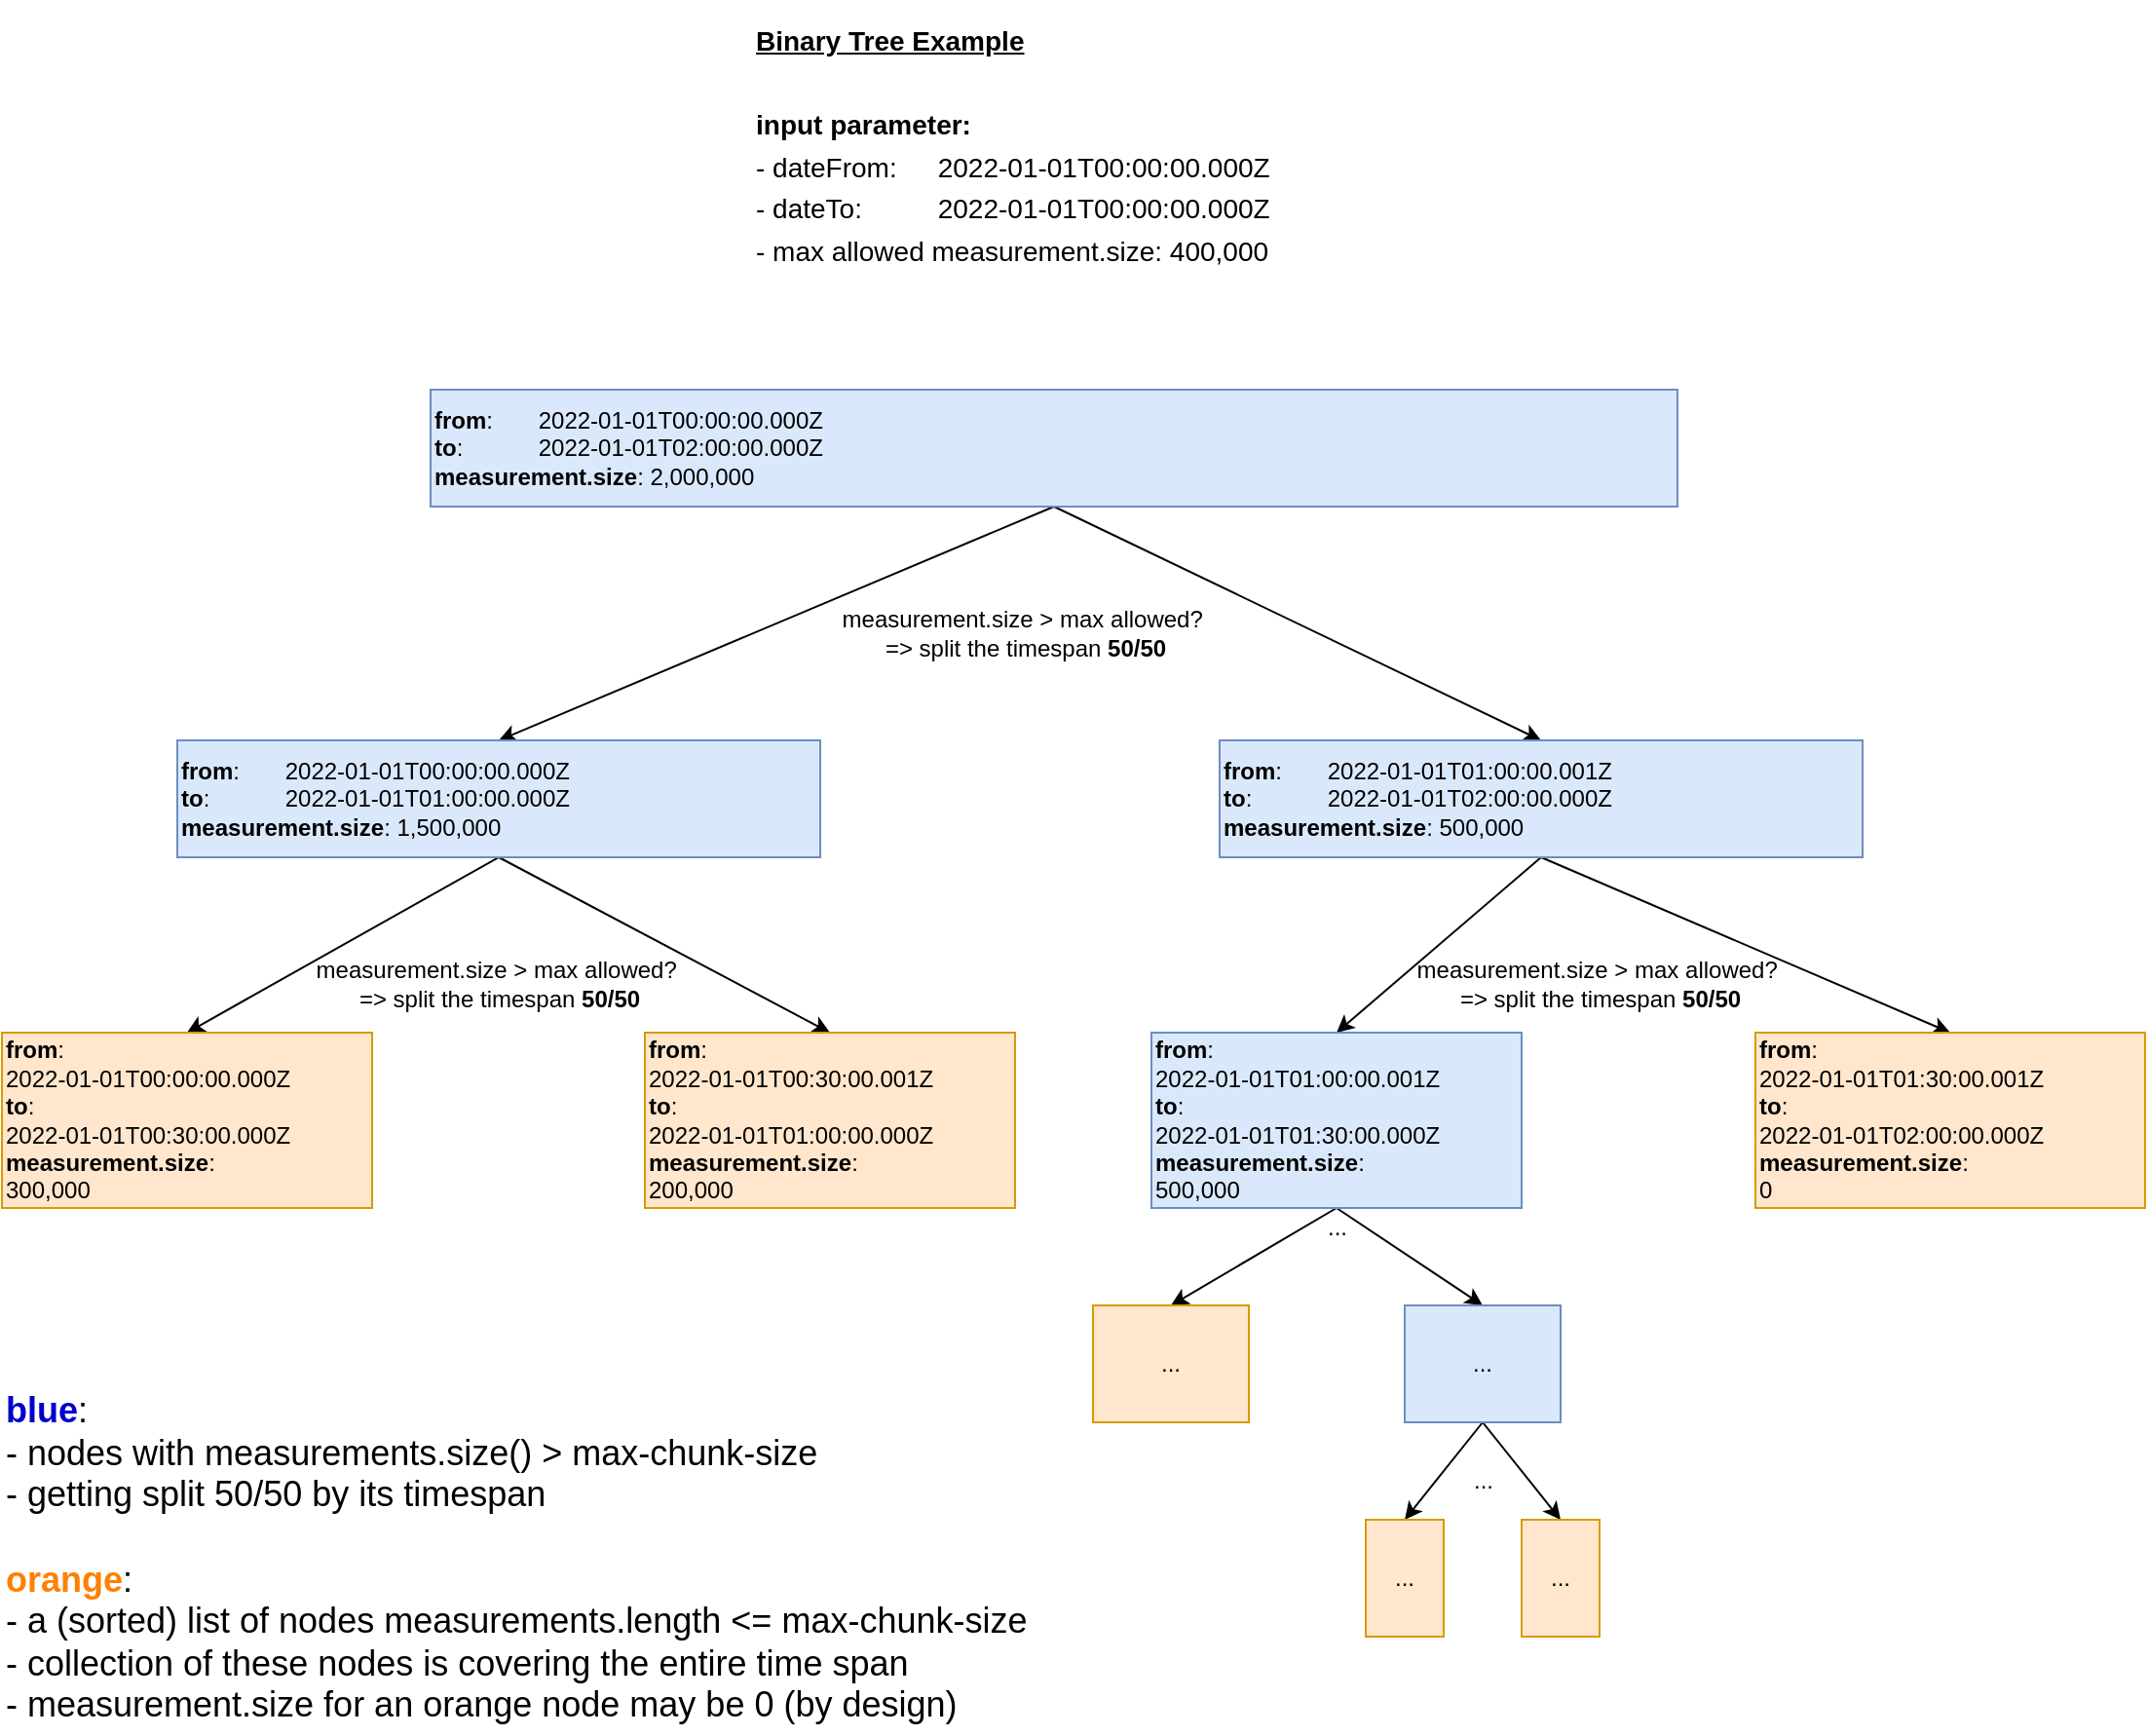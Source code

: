 <mxfile version="15.4.0" type="device"><diagram id="t-wTyLOQHzfkmcSehwAC" name="Page-1"><mxGraphModel dx="3341" dy="2570" grid="1" gridSize="10" guides="1" tooltips="1" connect="1" arrows="1" fold="1" page="1" pageScale="1" pageWidth="827" pageHeight="1169" math="0" shadow="0"><root><mxCell id="0"/><mxCell id="1" parent="0"/><mxCell id="1WDXd55tUuMpTREzT46e-13" style="rounded=0;orthogonalLoop=1;jettySize=auto;html=1;exitX=0.5;exitY=1;exitDx=0;exitDy=0;entryX=0.5;entryY=0;entryDx=0;entryDy=0;" edge="1" parent="1" source="1WDXd55tUuMpTREzT46e-1" target="1WDXd55tUuMpTREzT46e-17"><mxGeometry relative="1" as="geometry"><mxPoint x="560" y="230" as="targetPoint"/></mxGeometry></mxCell><mxCell id="1WDXd55tUuMpTREzT46e-14" style="rounded=0;orthogonalLoop=1;jettySize=auto;html=1;exitX=0.5;exitY=1;exitDx=0;exitDy=0;entryX=0.5;entryY=0;entryDx=0;entryDy=0;" edge="1" parent="1" source="1WDXd55tUuMpTREzT46e-1" target="1WDXd55tUuMpTREzT46e-2"><mxGeometry relative="1" as="geometry"/></mxCell><mxCell id="1WDXd55tUuMpTREzT46e-1" value="&lt;b&gt;from&lt;/b&gt;: &lt;span style=&quot;white-space: pre&quot;&gt;&#9;&lt;/span&gt;2022-01-01T00:00:00.000Z&amp;nbsp;&lt;br&gt;&lt;b&gt;to&lt;/b&gt;: &lt;span style=&quot;white-space: pre&quot;&gt;&#9;&lt;/span&gt;&lt;span style=&quot;white-space: pre&quot;&gt;&#9;&lt;/span&gt;2022-01-01T02:00:00.000Z&lt;br&gt;&lt;b&gt;measurement.size&lt;/b&gt;: 2,000,000" style="rounded=0;whiteSpace=wrap;html=1;fillColor=#dae8fc;strokeColor=#6c8ebf;align=left;" vertex="1" parent="1"><mxGeometry x="110" y="50" width="640" height="60" as="geometry"/></mxCell><mxCell id="1WDXd55tUuMpTREzT46e-23" style="edgeStyle=none;rounded=0;orthogonalLoop=1;jettySize=auto;html=1;exitX=0.5;exitY=1;exitDx=0;exitDy=0;entryX=0.5;entryY=0;entryDx=0;entryDy=0;" edge="1" parent="1" source="1WDXd55tUuMpTREzT46e-2" target="1WDXd55tUuMpTREzT46e-18"><mxGeometry relative="1" as="geometry"/></mxCell><mxCell id="1WDXd55tUuMpTREzT46e-24" style="edgeStyle=none;rounded=0;orthogonalLoop=1;jettySize=auto;html=1;exitX=0.5;exitY=1;exitDx=0;exitDy=0;entryX=0.5;entryY=0;entryDx=0;entryDy=0;" edge="1" parent="1" source="1WDXd55tUuMpTREzT46e-2" target="1WDXd55tUuMpTREzT46e-20"><mxGeometry relative="1" as="geometry"/></mxCell><mxCell id="1WDXd55tUuMpTREzT46e-2" value="&lt;b&gt;from&lt;/b&gt;: &lt;span style=&quot;white-space: pre&quot;&gt;&#9;&lt;/span&gt;2022-01-01T00:00:00.000Z&amp;nbsp;&lt;br&gt;&lt;b&gt;to&lt;/b&gt;: &lt;span style=&quot;white-space: pre&quot;&gt;&#9;&lt;/span&gt;&lt;span style=&quot;white-space: pre&quot;&gt;&#9;&lt;/span&gt;2022-01-01T01:00:00.000Z&lt;br&gt;&lt;b&gt;measurement.size&lt;/b&gt;: 1,500,000" style="rounded=0;whiteSpace=wrap;html=1;fillColor=#dae8fc;strokeColor=#6c8ebf;align=left;" vertex="1" parent="1"><mxGeometry x="-20" y="230" width="330" height="60" as="geometry"/></mxCell><mxCell id="1WDXd55tUuMpTREzT46e-25" style="edgeStyle=none;rounded=0;orthogonalLoop=1;jettySize=auto;html=1;exitX=0.5;exitY=1;exitDx=0;exitDy=0;entryX=0.5;entryY=0;entryDx=0;entryDy=0;" edge="1" parent="1" source="1WDXd55tUuMpTREzT46e-17" target="1WDXd55tUuMpTREzT46e-21"><mxGeometry relative="1" as="geometry"/></mxCell><mxCell id="1WDXd55tUuMpTREzT46e-26" style="edgeStyle=none;rounded=0;orthogonalLoop=1;jettySize=auto;html=1;exitX=0.5;exitY=1;exitDx=0;exitDy=0;entryX=0.5;entryY=0;entryDx=0;entryDy=0;" edge="1" parent="1" source="1WDXd55tUuMpTREzT46e-17" target="1WDXd55tUuMpTREzT46e-22"><mxGeometry relative="1" as="geometry"/></mxCell><mxCell id="1WDXd55tUuMpTREzT46e-17" value="&lt;b&gt;from&lt;/b&gt;: &lt;span style=&quot;white-space: pre&quot;&gt;&#9;&lt;/span&gt;2022-01-01T01:00:00.001Z&amp;nbsp;&lt;br&gt;&lt;b&gt;to&lt;/b&gt;: &lt;span style=&quot;white-space: pre&quot;&gt;&#9;&lt;/span&gt;&lt;span style=&quot;white-space: pre&quot;&gt;&#9;&lt;/span&gt;2022-01-01T02:00:00.000Z&lt;br&gt;&lt;b&gt;measurement.size&lt;/b&gt;: 500,000" style="rounded=0;whiteSpace=wrap;html=1;fillColor=#dae8fc;strokeColor=#6c8ebf;align=left;" vertex="1" parent="1"><mxGeometry x="515" y="230" width="330" height="60" as="geometry"/></mxCell><mxCell id="1WDXd55tUuMpTREzT46e-18" value="&lt;b&gt;from&lt;/b&gt;: &lt;span style=&quot;white-space: pre&quot;&gt;&#9;&lt;/span&gt;&lt;br&gt;2022-01-01T00:00:00.000Z&amp;nbsp;&lt;br&gt;&lt;b&gt;to&lt;/b&gt;: &lt;br&gt;2022-01-01T00:30:00.000Z&lt;br&gt;&lt;b&gt;measurement.size&lt;/b&gt;:&amp;nbsp;&lt;br&gt;300,000" style="rounded=0;whiteSpace=wrap;html=1;fillColor=#ffe6cc;strokeColor=#d79b00;align=left;" vertex="1" parent="1"><mxGeometry x="-110" y="380" width="190" height="90" as="geometry"/></mxCell><mxCell id="1WDXd55tUuMpTREzT46e-20" value="&lt;b&gt;from&lt;/b&gt;: &lt;br&gt;2022-01-01T00:30:00.001Z&amp;nbsp;&lt;br&gt;&lt;b&gt;to&lt;/b&gt;: &lt;br&gt;2022-01-01T01:00:00.000Z&lt;br&gt;&lt;b&gt;measurement.size&lt;/b&gt;:&lt;br&gt;200,000" style="rounded=0;whiteSpace=wrap;html=1;fillColor=#ffe6cc;strokeColor=#d79b00;align=left;" vertex="1" parent="1"><mxGeometry x="220" y="380" width="190" height="90" as="geometry"/></mxCell><mxCell id="1WDXd55tUuMpTREzT46e-32" style="edgeStyle=none;rounded=0;orthogonalLoop=1;jettySize=auto;html=1;exitX=0.5;exitY=1;exitDx=0;exitDy=0;entryX=0.5;entryY=0;entryDx=0;entryDy=0;" edge="1" parent="1" source="1WDXd55tUuMpTREzT46e-21" target="1WDXd55tUuMpTREzT46e-31"><mxGeometry relative="1" as="geometry"/></mxCell><mxCell id="1WDXd55tUuMpTREzT46e-33" style="edgeStyle=none;rounded=0;orthogonalLoop=1;jettySize=auto;html=1;exitX=0.5;exitY=1;exitDx=0;exitDy=0;entryX=0.5;entryY=0;entryDx=0;entryDy=0;" edge="1" parent="1" source="1WDXd55tUuMpTREzT46e-21" target="1WDXd55tUuMpTREzT46e-30"><mxGeometry relative="1" as="geometry"/></mxCell><mxCell id="1WDXd55tUuMpTREzT46e-21" value="&lt;b&gt;from&lt;/b&gt;: &lt;br&gt;2022-01-01T01:00:00.001Z&amp;nbsp;&lt;br&gt;&lt;b&gt;to&lt;/b&gt;: &lt;br&gt;2022-01-01T01:30:00.000Z&lt;br&gt;&lt;b&gt;measurement.size&lt;/b&gt;:&lt;br&gt;500,000" style="rounded=0;whiteSpace=wrap;html=1;fillColor=#dae8fc;strokeColor=#6c8ebf;align=left;" vertex="1" parent="1"><mxGeometry x="480" y="380" width="190" height="90" as="geometry"/></mxCell><mxCell id="1WDXd55tUuMpTREzT46e-22" value="&lt;b&gt;from&lt;/b&gt;: &lt;br&gt;2022-01-01T01:30:00.001Z&amp;nbsp;&lt;br&gt;&lt;b&gt;to&lt;/b&gt;: &lt;br&gt;2022-01-01T02:00:00.000Z&lt;br&gt;&lt;b&gt;measurement.size&lt;/b&gt;:&lt;br&gt;0" style="rounded=0;whiteSpace=wrap;html=1;fillColor=#ffe6cc;strokeColor=#d79b00;align=left;" vertex="1" parent="1"><mxGeometry x="790" y="380" width="200" height="90" as="geometry"/></mxCell><mxCell id="1WDXd55tUuMpTREzT46e-27" value="measurement.size &amp;gt; max allowed?&amp;nbsp;&lt;br&gt;=&amp;gt; split the timespan &lt;b&gt;50/50&lt;/b&gt;" style="text;html=1;align=center;verticalAlign=middle;resizable=0;points=[];autosize=1;strokeColor=none;fillColor=none;" vertex="1" parent="1"><mxGeometry x="315" y="160" width="200" height="30" as="geometry"/></mxCell><mxCell id="1WDXd55tUuMpTREzT46e-30" value="..." style="rounded=0;whiteSpace=wrap;html=1;fillColor=#ffe6cc;strokeColor=#d79b00;" vertex="1" parent="1"><mxGeometry x="450" y="520" width="80" height="60" as="geometry"/></mxCell><mxCell id="1WDXd55tUuMpTREzT46e-36" style="edgeStyle=none;rounded=0;orthogonalLoop=1;jettySize=auto;html=1;exitX=0.5;exitY=1;exitDx=0;exitDy=0;entryX=0.5;entryY=0;entryDx=0;entryDy=0;" edge="1" parent="1" source="1WDXd55tUuMpTREzT46e-31" target="1WDXd55tUuMpTREzT46e-34"><mxGeometry relative="1" as="geometry"/></mxCell><mxCell id="1WDXd55tUuMpTREzT46e-37" style="edgeStyle=none;rounded=0;orthogonalLoop=1;jettySize=auto;html=1;exitX=0.5;exitY=1;exitDx=0;exitDy=0;entryX=0.5;entryY=0;entryDx=0;entryDy=0;" edge="1" parent="1" source="1WDXd55tUuMpTREzT46e-31" target="1WDXd55tUuMpTREzT46e-35"><mxGeometry relative="1" as="geometry"/></mxCell><mxCell id="1WDXd55tUuMpTREzT46e-31" value="..." style="rounded=0;whiteSpace=wrap;html=1;fillColor=#dae8fc;strokeColor=#6c8ebf;" vertex="1" parent="1"><mxGeometry x="610" y="520" width="80" height="60" as="geometry"/></mxCell><mxCell id="1WDXd55tUuMpTREzT46e-34" value="..." style="rounded=0;whiteSpace=wrap;html=1;fillColor=#ffe6cc;strokeColor=#d79b00;" vertex="1" parent="1"><mxGeometry x="590" y="630" width="40" height="60" as="geometry"/></mxCell><mxCell id="1WDXd55tUuMpTREzT46e-35" value="..." style="rounded=0;whiteSpace=wrap;html=1;fillColor=#ffe6cc;strokeColor=#d79b00;" vertex="1" parent="1"><mxGeometry x="670" y="630" width="40" height="60" as="geometry"/></mxCell><mxCell id="1WDXd55tUuMpTREzT46e-38" value="&lt;b style=&quot;font-size: 18px&quot;&gt;&lt;font style=&quot;font-size: 18px&quot;&gt;&lt;font color=&quot;#0000cc&quot;&gt;blue&lt;/font&gt;&lt;/font&gt;&lt;/b&gt;: &lt;br&gt;- nodes with measurements.size() &amp;gt; max-chunk-size&lt;br&gt;- getting split 50/50 by its timespan&lt;br&gt;&lt;br style=&quot;font-size: 18px&quot;&gt;&lt;b style=&quot;font-size: 18px&quot;&gt;&lt;font color=&quot;#ff8000&quot; style=&quot;font-size: 18px&quot;&gt;orange&lt;/font&gt;&lt;/b&gt;: &lt;br&gt;- a (sorted) list of nodes measurements.length &amp;lt;= max-chunk-size&lt;br&gt;- collection of these nodes is covering the entire time span&lt;br&gt;- measurement.size for an orange node may be 0 (by design)" style="text;html=1;align=left;verticalAlign=middle;resizable=0;points=[];autosize=1;strokeColor=none;fillColor=none;fontSize=18;fontStyle=0" vertex="1" parent="1"><mxGeometry x="-110" y="560" width="540" height="180" as="geometry"/></mxCell><mxCell id="1WDXd55tUuMpTREzT46e-39" value="measurement.size &amp;gt; max allowed?&amp;nbsp;&lt;br&gt;=&amp;gt; split the timespan &lt;b&gt;50/50&lt;/b&gt;" style="text;html=1;align=center;verticalAlign=middle;resizable=0;points=[];autosize=1;strokeColor=none;fillColor=none;" vertex="1" parent="1"><mxGeometry x="45" y="340" width="200" height="30" as="geometry"/></mxCell><mxCell id="1WDXd55tUuMpTREzT46e-40" value="measurement.size &amp;gt; max allowed?&amp;nbsp;&lt;br&gt;=&amp;gt; split the timespan &lt;b&gt;50/50&lt;/b&gt;" style="text;html=1;align=center;verticalAlign=middle;resizable=0;points=[];autosize=1;strokeColor=none;fillColor=none;" vertex="1" parent="1"><mxGeometry x="610" y="340" width="200" height="30" as="geometry"/></mxCell><mxCell id="1WDXd55tUuMpTREzT46e-41" value="..." style="text;html=1;align=center;verticalAlign=middle;resizable=0;points=[];autosize=1;strokeColor=none;fillColor=none;" vertex="1" parent="1"><mxGeometry x="560" y="470" width="30" height="20" as="geometry"/></mxCell><mxCell id="1WDXd55tUuMpTREzT46e-42" value="..." style="text;html=1;align=center;verticalAlign=middle;resizable=0;points=[];autosize=1;strokeColor=none;fillColor=none;" vertex="1" parent="1"><mxGeometry x="635" y="600" width="30" height="20" as="geometry"/></mxCell><mxCell id="1WDXd55tUuMpTREzT46e-43" value="&lt;span style=&quot;font-size: 14px&quot;&gt;&lt;font style=&quot;font-size: 14px&quot;&gt;&lt;span style=&quot;font-weight: bold&quot;&gt;&lt;u&gt;Binary Tree Example&lt;br&gt;&lt;/u&gt;&lt;br&gt;input parameter:&lt;/span&gt;&lt;br&gt;&lt;font style=&quot;font-size: 14px&quot;&gt;- dateFrom:&amp;nbsp;&lt;span style=&quot;white-space: pre&quot;&gt;&#9;&lt;/span&gt;&lt;/font&gt;&lt;/font&gt;&lt;/span&gt;&lt;font style=&quot;font-size: 14px&quot;&gt;&lt;font style=&quot;font-size: 14px&quot;&gt;2022-01-01T00:00:00.000Z&lt;/font&gt;&lt;font style=&quot;font-size: 14px&quot;&gt;&lt;br&gt;- dateTo:&lt;span style=&quot;white-space: pre&quot;&gt;&#9;&lt;/span&gt;&lt;span style=&quot;white-space: pre&quot;&gt;&#9;&lt;/span&gt;&lt;/font&gt;&lt;font style=&quot;font-size: 14px&quot;&gt;2022-01-01T00:00:00.000Z&lt;/font&gt;&lt;font style=&quot;font-size: 14px&quot;&gt;&lt;br&gt;&lt;/font&gt;- max allowed measurement.size: 400,000&lt;/font&gt;&lt;b style=&quot;font-size: 18px&quot;&gt;&lt;font style=&quot;font-size: 18px&quot;&gt;&lt;br style=&quot;font-size: 18px&quot;&gt;&lt;br style=&quot;font-size: 18px&quot;&gt;&lt;/font&gt;&lt;/b&gt;" style="text;html=1;align=left;verticalAlign=middle;resizable=0;points=[];autosize=1;strokeColor=none;fillColor=none;fontSize=18;fontStyle=0" vertex="1" parent="1"><mxGeometry x="275" y="-150" width="280" height="170" as="geometry"/></mxCell></root></mxGraphModel></diagram></mxfile>